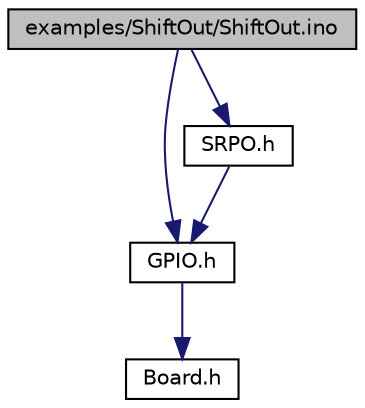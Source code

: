 digraph "examples/ShiftOut/ShiftOut.ino"
{
  edge [fontname="Helvetica",fontsize="10",labelfontname="Helvetica",labelfontsize="10"];
  node [fontname="Helvetica",fontsize="10",shape=record];
  Node1 [label="examples/ShiftOut/ShiftOut.ino",height=0.2,width=0.4,color="black", fillcolor="grey75", style="filled", fontcolor="black"];
  Node1 -> Node2 [color="midnightblue",fontsize="10",style="solid",fontname="Helvetica"];
  Node2 [label="GPIO.h",height=0.2,width=0.4,color="black", fillcolor="white", style="filled",URL="$dc/dbe/GPIO_8h.html"];
  Node2 -> Node3 [color="midnightblue",fontsize="10",style="solid",fontname="Helvetica"];
  Node3 [label="Board.h",height=0.2,width=0.4,color="black", fillcolor="white", style="filled",URL="$dd/dd3/Board_8h.html"];
  Node1 -> Node4 [color="midnightblue",fontsize="10",style="solid",fontname="Helvetica"];
  Node4 [label="SRPO.h",height=0.2,width=0.4,color="black", fillcolor="white", style="filled",URL="$da/d82/SRPO_8h.html"];
  Node4 -> Node2 [color="midnightblue",fontsize="10",style="solid",fontname="Helvetica"];
}
